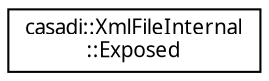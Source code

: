 digraph "Graphical Class Hierarchy"
{
  edge [fontname="FreeSans.ttf",fontsize="10",labelfontname="FreeSans.ttf",labelfontsize="10"];
  node [fontname="FreeSans.ttf",fontsize="10",shape=record];
  rankdir="LR";
  Node1 [label="casadi::XmlFileInternal\l::Exposed",height=0.2,width=0.4,color="black", fillcolor="white", style="filled",URL="$d8/d4b/structcasadi_1_1XmlFileInternal_1_1Exposed.html"];
}
